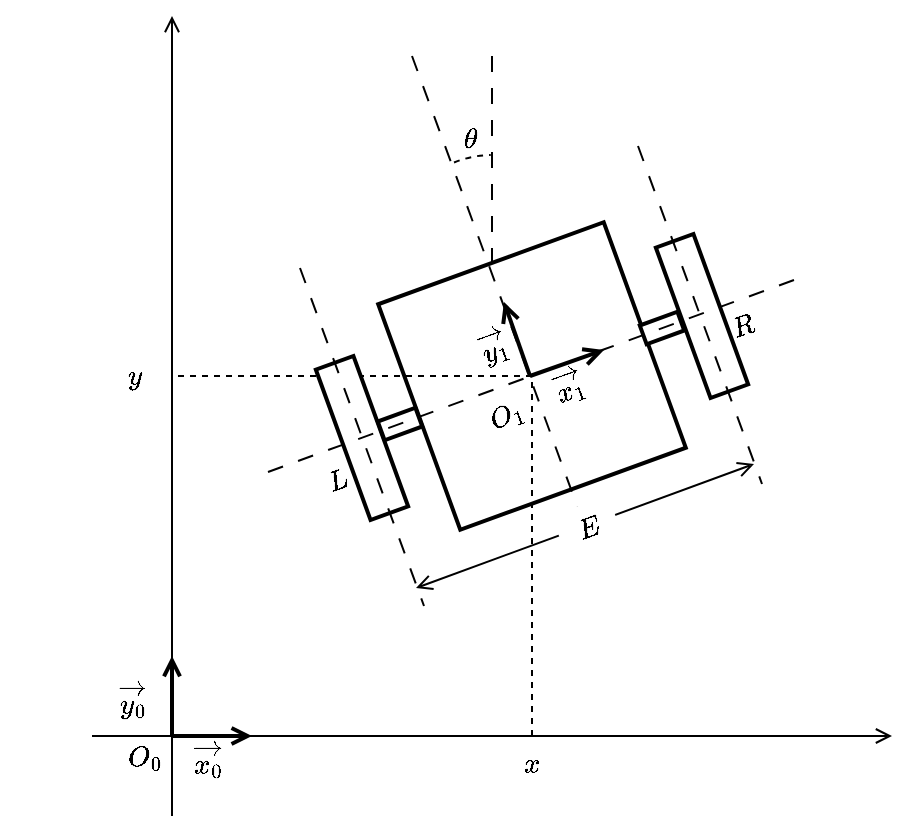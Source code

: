 <mxfile version="24.7.14">
  <diagram name="frame_and_bot" id="J-V7Dec10vSiVQhwsNZn">
    <mxGraphModel dx="1062" dy="578" grid="1" gridSize="10" guides="1" tooltips="1" connect="1" arrows="1" fold="1" page="1" pageScale="1" pageWidth="1169" pageHeight="827" math="1" shadow="0">
      <root>
        <mxCell id="0" />
        <mxCell id="1" parent="0" />
        <mxCell id="uqWsftOhubOaT6pnt7o2-10" value="" style="rounded=0;whiteSpace=wrap;html=1;strokeWidth=2;rotation=-20;" vertex="1" parent="1">
          <mxGeometry x="200" y="160" width="120" height="120" as="geometry" />
        </mxCell>
        <mxCell id="uqWsftOhubOaT6pnt7o2-1" value="" style="endArrow=open;html=1;rounded=0;endFill=0;" edge="1" parent="1">
          <mxGeometry width="50" height="50" relative="1" as="geometry">
            <mxPoint x="80" y="440" as="sourcePoint" />
            <mxPoint x="80" y="40" as="targetPoint" />
          </mxGeometry>
        </mxCell>
        <mxCell id="uqWsftOhubOaT6pnt7o2-2" value="" style="endArrow=open;html=1;rounded=0;endFill=0;" edge="1" parent="1">
          <mxGeometry width="50" height="50" relative="1" as="geometry">
            <mxPoint x="40" y="400" as="sourcePoint" />
            <mxPoint x="440" y="400" as="targetPoint" />
          </mxGeometry>
        </mxCell>
        <mxCell id="uqWsftOhubOaT6pnt7o2-3" value="$$O_0$$" style="text;html=1;align=center;verticalAlign=middle;whiteSpace=wrap;rounded=0;" vertex="1" parent="1">
          <mxGeometry x="52" y="399" width="30" height="24" as="geometry" />
        </mxCell>
        <mxCell id="uqWsftOhubOaT6pnt7o2-4" value="" style="endArrow=open;html=1;rounded=0;endFill=0;strokeWidth=2;" edge="1" parent="1">
          <mxGeometry width="50" height="50" relative="1" as="geometry">
            <mxPoint x="80" y="400" as="sourcePoint" />
            <mxPoint x="120" y="400" as="targetPoint" />
          </mxGeometry>
        </mxCell>
        <mxCell id="uqWsftOhubOaT6pnt7o2-5" value="$$\overrightarrow{x_0}$$" style="text;html=1;align=center;verticalAlign=middle;whiteSpace=wrap;rounded=0;" vertex="1" parent="1">
          <mxGeometry x="83" y="399" width="30" height="24" as="geometry" />
        </mxCell>
        <mxCell id="uqWsftOhubOaT6pnt7o2-6" value="$$\overrightarrow{y_0}$$" style="text;html=1;align=center;verticalAlign=middle;whiteSpace=wrap;rounded=0;" vertex="1" parent="1">
          <mxGeometry x="46" y="371" width="30" height="20" as="geometry" />
        </mxCell>
        <mxCell id="uqWsftOhubOaT6pnt7o2-9" value="" style="endArrow=open;html=1;rounded=0;endFill=0;strokeWidth=2;" edge="1" parent="1">
          <mxGeometry width="50" height="50" relative="1" as="geometry">
            <mxPoint x="80" y="400" as="sourcePoint" />
            <mxPoint x="80" y="360" as="targetPoint" />
          </mxGeometry>
        </mxCell>
        <mxCell id="uqWsftOhubOaT6pnt7o2-26" value="$$x$$" style="text;html=1;align=center;verticalAlign=middle;whiteSpace=wrap;rounded=0;" vertex="1" parent="1">
          <mxGeometry x="245" y="402" width="30" height="24" as="geometry" />
        </mxCell>
        <mxCell id="uqWsftOhubOaT6pnt7o2-27" value="$$y$$" style="text;html=1;align=center;verticalAlign=middle;whiteSpace=wrap;rounded=0;" vertex="1" parent="1">
          <mxGeometry x="47" y="207.5" width="30" height="24" as="geometry" />
        </mxCell>
        <mxCell id="uqWsftOhubOaT6pnt7o2-29" value="" style="endArrow=none;dashed=1;html=1;rounded=0;" edge="1" parent="1">
          <mxGeometry width="50" height="50" relative="1" as="geometry">
            <mxPoint x="260" y="400" as="sourcePoint" />
            <mxPoint x="260" y="220" as="targetPoint" />
          </mxGeometry>
        </mxCell>
        <mxCell id="uqWsftOhubOaT6pnt7o2-30" value="" style="endArrow=none;dashed=1;html=1;rounded=0;" edge="1" parent="1">
          <mxGeometry width="50" height="50" relative="1" as="geometry">
            <mxPoint x="260" y="220" as="sourcePoint" />
            <mxPoint x="80" y="220" as="targetPoint" />
          </mxGeometry>
        </mxCell>
        <mxCell id="uqWsftOhubOaT6pnt7o2-19" value="$$O_1$$" style="text;html=1;align=center;verticalAlign=middle;whiteSpace=wrap;rounded=0;rotation=-20;" vertex="1" parent="1">
          <mxGeometry x="233" y="228" width="30" height="24" as="geometry" />
        </mxCell>
        <mxCell id="uqWsftOhubOaT6pnt7o2-33" value="$$\theta$$" style="text;html=1;align=center;verticalAlign=middle;whiteSpace=wrap;rounded=0;" vertex="1" parent="1">
          <mxGeometry x="214" y="89.5" width="30" height="24" as="geometry" />
        </mxCell>
        <mxCell id="uqWsftOhubOaT6pnt7o2-35" value="" style="endArrow=none;dashed=1;html=1;strokeWidth=1;rounded=0;dashPattern=8 8;" edge="1" parent="1">
          <mxGeometry width="50" height="50" relative="1" as="geometry">
            <mxPoint x="200" y="60" as="sourcePoint" />
            <mxPoint x="287" y="297" as="targetPoint" />
          </mxGeometry>
        </mxCell>
        <mxCell id="uqWsftOhubOaT6pnt7o2-36" value="" style="endArrow=none;dashed=1;html=1;strokeWidth=1;rounded=0;dashPattern=8 8;" edge="1" parent="1">
          <mxGeometry width="50" height="50" relative="1" as="geometry">
            <mxPoint x="240" y="60" as="sourcePoint" />
            <mxPoint x="240" y="163" as="targetPoint" />
          </mxGeometry>
        </mxCell>
        <mxCell id="uqWsftOhubOaT6pnt7o2-37" value="" style="verticalLabelPosition=bottom;verticalAlign=top;html=1;shape=mxgraph.basic.arc;startAngle=0.938;endAngle=0.998;dashed=1;" vertex="1" parent="1">
          <mxGeometry x="190" y="109.5" width="100" height="100" as="geometry" />
        </mxCell>
        <mxCell id="uqWsftOhubOaT6pnt7o2-7" value="$$\overrightarrow{x_1}$$" style="text;html=1;align=center;verticalAlign=middle;whiteSpace=wrap;rounded=0;rotation=-20;" vertex="1" parent="1">
          <mxGeometry x="263" y="214" width="30" height="20" as="geometry" />
        </mxCell>
        <mxCell id="uqWsftOhubOaT6pnt7o2-8" value="$$\overrightarrow{y_1}$$" style="text;html=1;align=center;verticalAlign=middle;whiteSpace=wrap;rounded=0;rotation=-20;" vertex="1" parent="1">
          <mxGeometry x="231" y="194" width="20" height="20" as="geometry" />
        </mxCell>
        <mxCell id="uqWsftOhubOaT6pnt7o2-11" value="" style="rounded=0;whiteSpace=wrap;html=1;strokeWidth=2;rotation=-20;" vertex="1" parent="1">
          <mxGeometry x="335" y="150" width="20" height="80" as="geometry" />
        </mxCell>
        <mxCell id="uqWsftOhubOaT6pnt7o2-12" value="" style="rounded=0;whiteSpace=wrap;html=1;strokeWidth=2;rotation=-20;" vertex="1" parent="1">
          <mxGeometry x="165" y="211" width="20" height="80" as="geometry" />
        </mxCell>
        <mxCell id="uqWsftOhubOaT6pnt7o2-13" value="" style="rounded=0;whiteSpace=wrap;html=1;strokeWidth=2;rotation=-20;" vertex="1" parent="1">
          <mxGeometry x="184" y="239" width="20" height="10" as="geometry" />
        </mxCell>
        <mxCell id="uqWsftOhubOaT6pnt7o2-14" value="" style="rounded=0;whiteSpace=wrap;html=1;strokeWidth=2;rotation=-20;" vertex="1" parent="1">
          <mxGeometry x="315" y="191" width="20" height="10" as="geometry" />
        </mxCell>
        <mxCell id="uqWsftOhubOaT6pnt7o2-15" value="" style="endArrow=open;html=1;rounded=0;endFill=0;strokeWidth=2;" edge="1" parent="1">
          <mxGeometry width="50" height="50" relative="1" as="geometry">
            <mxPoint x="259" y="220" as="sourcePoint" />
            <mxPoint x="246" y="183" as="targetPoint" />
          </mxGeometry>
        </mxCell>
        <mxCell id="uqWsftOhubOaT6pnt7o2-16" value="" style="endArrow=none;dashed=1;html=1;strokeWidth=1;rounded=0;dashPattern=8 8;" edge="1" parent="1">
          <mxGeometry width="50" height="50" relative="1" as="geometry">
            <mxPoint x="128" y="268" as="sourcePoint" />
            <mxPoint x="391" y="172" as="targetPoint" />
          </mxGeometry>
        </mxCell>
        <mxCell id="uqWsftOhubOaT6pnt7o2-18" value="" style="endArrow=open;html=1;rounded=0;endFill=0;strokeWidth=2;" edge="1" parent="1">
          <mxGeometry width="50" height="50" relative="1" as="geometry">
            <mxPoint x="259" y="220" as="sourcePoint" />
            <mxPoint x="296" y="207" as="targetPoint" />
          </mxGeometry>
        </mxCell>
        <mxCell id="uqWsftOhubOaT6pnt7o2-20" value="" style="endArrow=none;dashed=1;html=1;strokeWidth=1;rounded=0;dashPattern=8 8;" edge="1" parent="1">
          <mxGeometry width="50" height="50" relative="1" as="geometry">
            <mxPoint x="313" y="105" as="sourcePoint" />
            <mxPoint x="375" y="274" as="targetPoint" />
          </mxGeometry>
        </mxCell>
        <mxCell id="uqWsftOhubOaT6pnt7o2-21" value="" style="endArrow=none;dashed=1;html=1;strokeWidth=1;rounded=0;dashPattern=8 8;" edge="1" parent="1">
          <mxGeometry width="50" height="50" relative="1" as="geometry">
            <mxPoint x="144" y="166" as="sourcePoint" />
            <mxPoint x="206" y="335" as="targetPoint" />
          </mxGeometry>
        </mxCell>
        <mxCell id="uqWsftOhubOaT6pnt7o2-22" value="$$L$$" style="text;html=1;align=center;verticalAlign=middle;whiteSpace=wrap;rounded=0;rotation=-20;" vertex="1" parent="1">
          <mxGeometry x="148" y="260" width="30" height="24" as="geometry" />
        </mxCell>
        <mxCell id="uqWsftOhubOaT6pnt7o2-23" value="$$R$$" style="text;html=1;align=center;verticalAlign=middle;whiteSpace=wrap;rounded=0;fillColor=none;rotation=-20;" vertex="1" parent="1">
          <mxGeometry x="350" y="183" width="30" height="24" as="geometry" />
        </mxCell>
        <mxCell id="uqWsftOhubOaT6pnt7o2-24" value="" style="endArrow=open;startArrow=open;html=1;rounded=0;startFill=0;endFill=0;" edge="1" parent="1">
          <mxGeometry width="50" height="50" relative="1" as="geometry">
            <mxPoint x="202" y="326" as="sourcePoint" />
            <mxPoint x="371" y="264" as="targetPoint" />
          </mxGeometry>
        </mxCell>
        <mxCell id="uqWsftOhubOaT6pnt7o2-25" value="$$E$$" style="text;html=1;align=center;verticalAlign=middle;whiteSpace=wrap;rounded=0;fillColor=default;rotation=-20;" vertex="1" parent="1">
          <mxGeometry x="273" y="284" width="30" height="24" as="geometry" />
        </mxCell>
      </root>
    </mxGraphModel>
  </diagram>
</mxfile>
